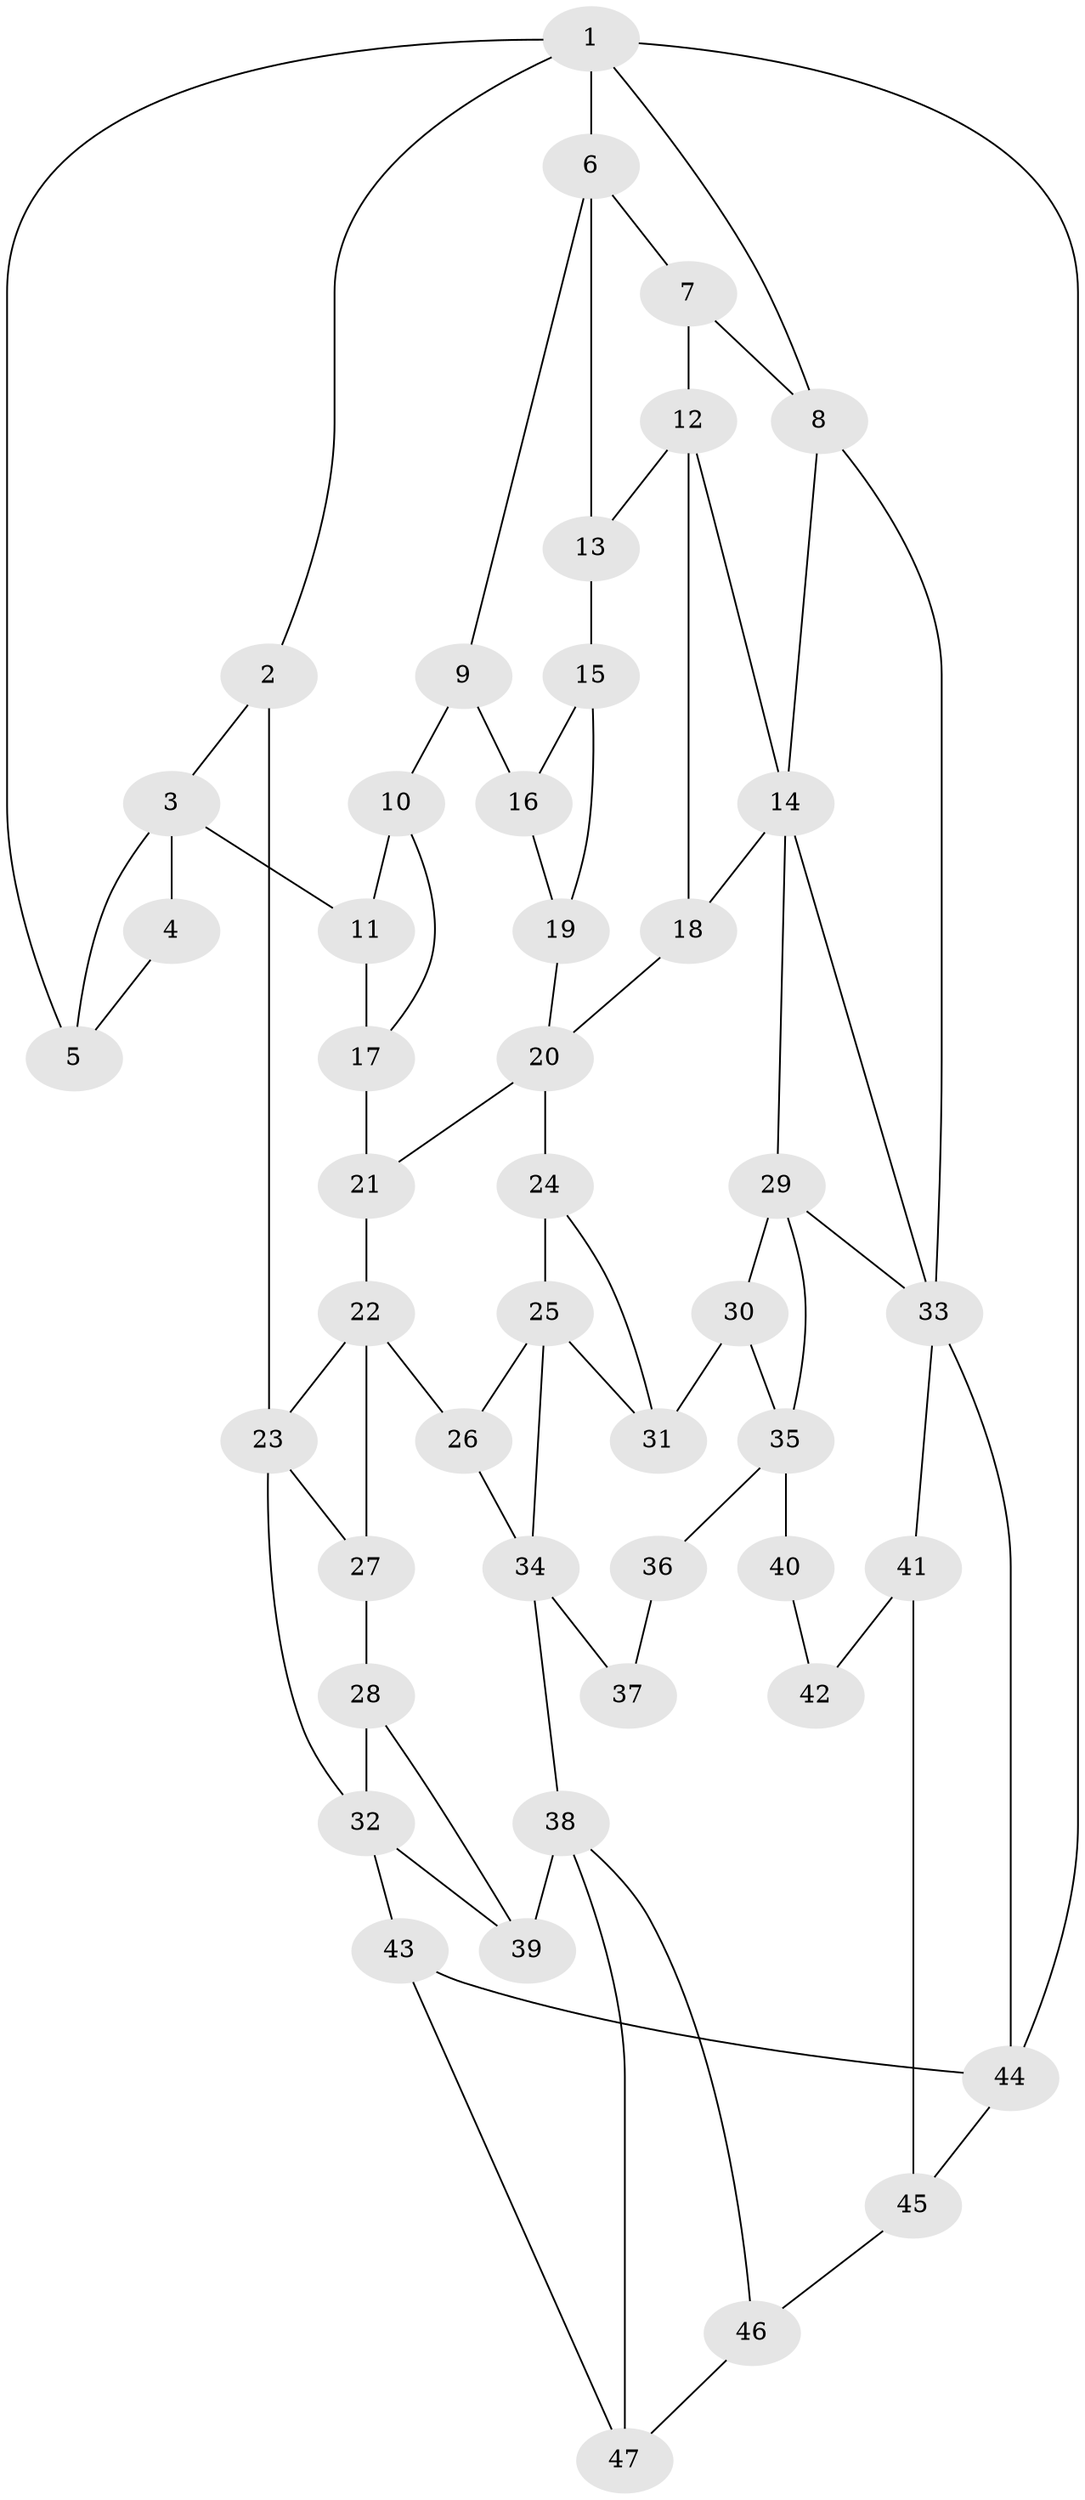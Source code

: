 // original degree distribution, {3: 0.017241379310344827, 6: 0.25, 5: 0.46551724137931033, 4: 0.2672413793103448}
// Generated by graph-tools (version 1.1) at 2025/54/03/04/25 22:54:35]
// undirected, 47 vertices, 78 edges
graph export_dot {
  node [color=gray90,style=filled];
  1;
  2;
  3;
  4;
  5;
  6;
  7;
  8;
  9;
  10;
  11;
  12;
  13;
  14;
  15;
  16;
  17;
  18;
  19;
  20;
  21;
  22;
  23;
  24;
  25;
  26;
  27;
  28;
  29;
  30;
  31;
  32;
  33;
  34;
  35;
  36;
  37;
  38;
  39;
  40;
  41;
  42;
  43;
  44;
  45;
  46;
  47;
  1 -- 2 [weight=1.0];
  1 -- 5 [weight=1.0];
  1 -- 6 [weight=1.0];
  1 -- 8 [weight=1.0];
  1 -- 44 [weight=1.0];
  2 -- 3 [weight=1.0];
  2 -- 23 [weight=1.0];
  3 -- 4 [weight=1.0];
  3 -- 5 [weight=1.0];
  3 -- 11 [weight=2.0];
  4 -- 5 [weight=1.0];
  6 -- 7 [weight=1.0];
  6 -- 9 [weight=1.0];
  6 -- 13 [weight=1.0];
  7 -- 8 [weight=1.0];
  7 -- 12 [weight=2.0];
  8 -- 14 [weight=1.0];
  8 -- 33 [weight=1.0];
  9 -- 10 [weight=2.0];
  9 -- 16 [weight=2.0];
  10 -- 11 [weight=1.0];
  10 -- 17 [weight=1.0];
  11 -- 17 [weight=3.0];
  12 -- 13 [weight=2.0];
  12 -- 14 [weight=1.0];
  12 -- 18 [weight=1.0];
  13 -- 15 [weight=2.0];
  14 -- 18 [weight=1.0];
  14 -- 29 [weight=1.0];
  14 -- 33 [weight=1.0];
  15 -- 16 [weight=3.0];
  15 -- 19 [weight=1.0];
  16 -- 19 [weight=1.0];
  17 -- 21 [weight=2.0];
  18 -- 20 [weight=1.0];
  19 -- 20 [weight=1.0];
  20 -- 21 [weight=1.0];
  20 -- 24 [weight=2.0];
  21 -- 22 [weight=2.0];
  22 -- 23 [weight=1.0];
  22 -- 26 [weight=1.0];
  22 -- 27 [weight=1.0];
  23 -- 27 [weight=1.0];
  23 -- 32 [weight=1.0];
  24 -- 25 [weight=3.0];
  24 -- 31 [weight=1.0];
  25 -- 26 [weight=1.0];
  25 -- 31 [weight=1.0];
  25 -- 34 [weight=1.0];
  26 -- 34 [weight=1.0];
  27 -- 28 [weight=4.0];
  28 -- 32 [weight=1.0];
  28 -- 39 [weight=1.0];
  29 -- 30 [weight=1.0];
  29 -- 33 [weight=1.0];
  29 -- 35 [weight=1.0];
  30 -- 31 [weight=1.0];
  30 -- 35 [weight=1.0];
  32 -- 39 [weight=1.0];
  32 -- 43 [weight=2.0];
  33 -- 41 [weight=2.0];
  33 -- 44 [weight=1.0];
  34 -- 37 [weight=2.0];
  34 -- 38 [weight=2.0];
  35 -- 36 [weight=2.0];
  35 -- 40 [weight=2.0];
  36 -- 37 [weight=1.0];
  38 -- 39 [weight=2.0];
  38 -- 46 [weight=1.0];
  38 -- 47 [weight=1.0];
  40 -- 42 [weight=1.0];
  41 -- 42 [weight=2.0];
  41 -- 45 [weight=2.0];
  43 -- 44 [weight=2.0];
  43 -- 47 [weight=1.0];
  44 -- 45 [weight=1.0];
  45 -- 46 [weight=2.0];
  46 -- 47 [weight=1.0];
}
